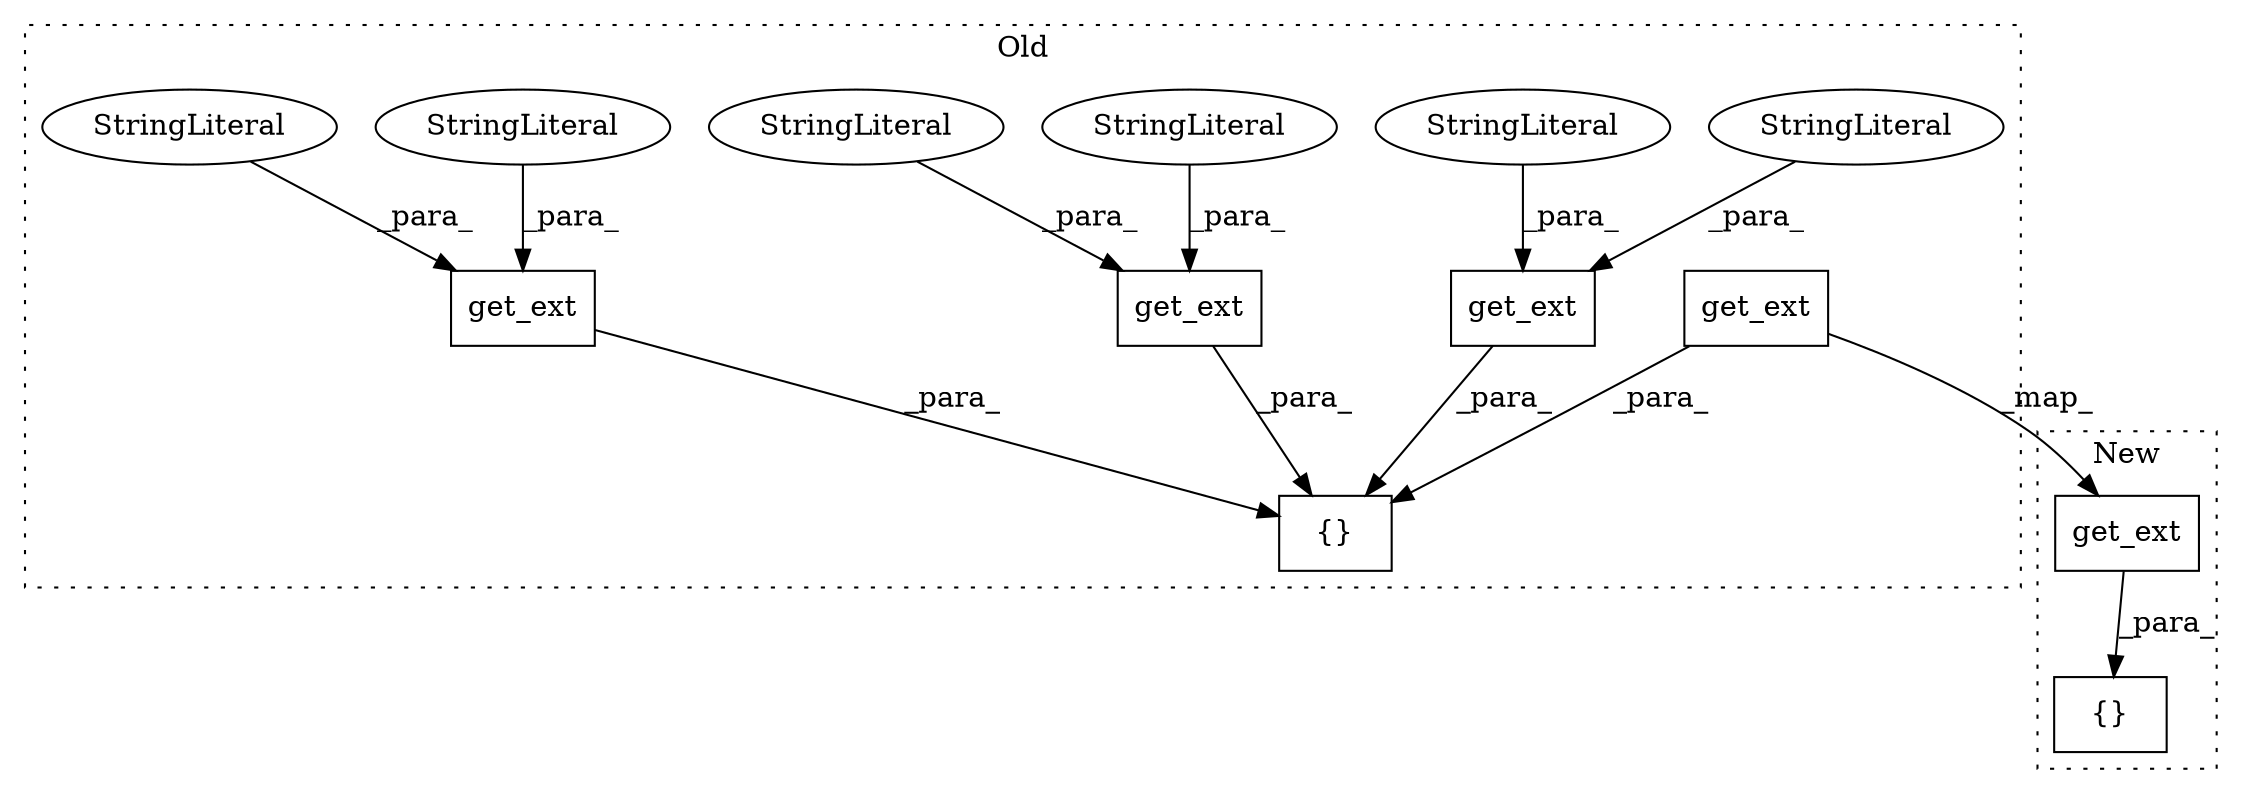 digraph G {
subgraph cluster0 {
1 [label="get_ext" a="32" s="1625,1682" l="8,1" shape="box"];
3 [label="{}" a="4" s="1520,1744" l="1,1" shape="box"];
5 [label="get_ext" a="32" s="1521,1570" l="8,1" shape="box"];
6 [label="StringLiteral" a="45" s="1554" l="16" shape="ellipse"];
7 [label="get_ext" a="32" s="1572,1623" l="8,1" shape="box"];
8 [label="StringLiteral" a="45" s="1529" l="24" shape="ellipse"];
9 [label="get_ext" a="32" s="1684,1743" l="8,1" shape="box"];
10 [label="StringLiteral" a="45" s="1580" l="25" shape="ellipse"];
11 [label="StringLiteral" a="45" s="1722" l="21" shape="ellipse"];
12 [label="StringLiteral" a="45" s="1692" l="29" shape="ellipse"];
13 [label="StringLiteral" a="45" s="1606" l="17" shape="ellipse"];
label = "Old";
style="dotted";
}
subgraph cluster1 {
2 [label="get_ext" a="32" s="1521,1578" l="8,1" shape="box"];
4 [label="{}" a="4" s="1520,1579" l="1,1" shape="box"];
label = "New";
style="dotted";
}
1 -> 3 [label="_para_"];
1 -> 2 [label="_map_"];
2 -> 4 [label="_para_"];
5 -> 3 [label="_para_"];
6 -> 5 [label="_para_"];
7 -> 3 [label="_para_"];
8 -> 5 [label="_para_"];
9 -> 3 [label="_para_"];
10 -> 7 [label="_para_"];
11 -> 9 [label="_para_"];
12 -> 9 [label="_para_"];
13 -> 7 [label="_para_"];
}
